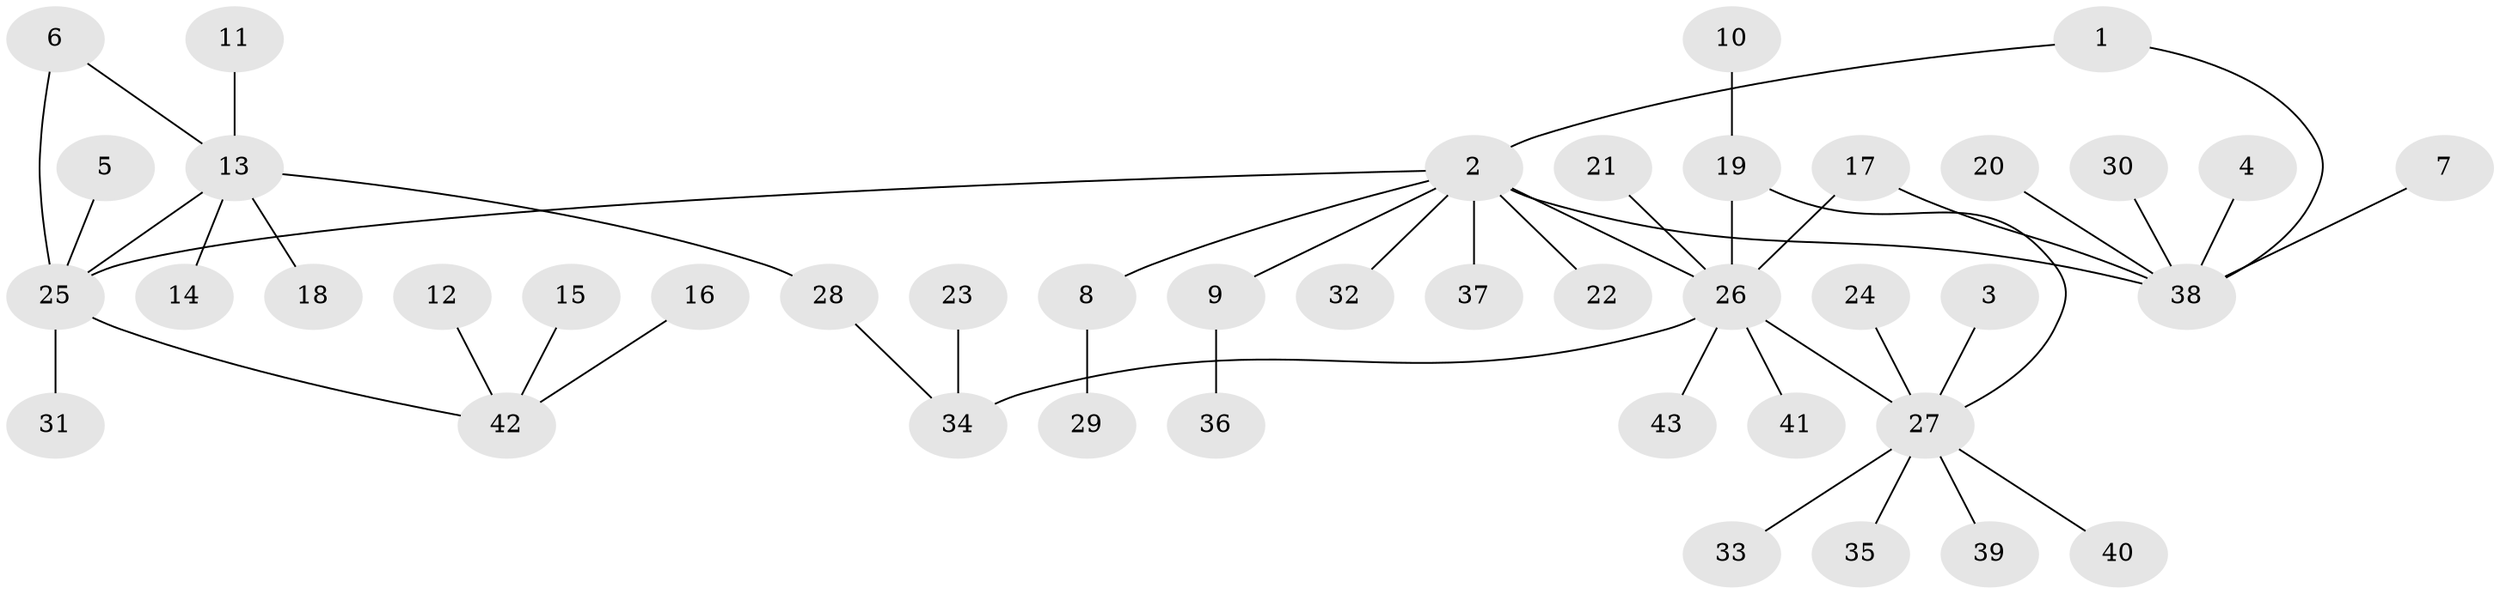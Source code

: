 // original degree distribution, {11: 0.011764705882352941, 2: 0.21176470588235294, 10: 0.023529411764705882, 1: 0.5882352941176471, 9: 0.023529411764705882, 4: 0.011764705882352941, 3: 0.09411764705882353, 7: 0.023529411764705882, 5: 0.011764705882352941}
// Generated by graph-tools (version 1.1) at 2025/49/03/09/25 03:49:48]
// undirected, 43 vertices, 47 edges
graph export_dot {
graph [start="1"]
  node [color=gray90,style=filled];
  1;
  2;
  3;
  4;
  5;
  6;
  7;
  8;
  9;
  10;
  11;
  12;
  13;
  14;
  15;
  16;
  17;
  18;
  19;
  20;
  21;
  22;
  23;
  24;
  25;
  26;
  27;
  28;
  29;
  30;
  31;
  32;
  33;
  34;
  35;
  36;
  37;
  38;
  39;
  40;
  41;
  42;
  43;
  1 -- 2 [weight=1.0];
  1 -- 38 [weight=1.0];
  2 -- 8 [weight=1.0];
  2 -- 9 [weight=1.0];
  2 -- 22 [weight=1.0];
  2 -- 25 [weight=1.0];
  2 -- 26 [weight=1.0];
  2 -- 32 [weight=1.0];
  2 -- 37 [weight=1.0];
  2 -- 38 [weight=1.0];
  3 -- 27 [weight=1.0];
  4 -- 38 [weight=1.0];
  5 -- 25 [weight=1.0];
  6 -- 13 [weight=1.0];
  6 -- 25 [weight=1.0];
  7 -- 38 [weight=1.0];
  8 -- 29 [weight=1.0];
  9 -- 36 [weight=1.0];
  10 -- 19 [weight=1.0];
  11 -- 13 [weight=1.0];
  12 -- 42 [weight=1.0];
  13 -- 14 [weight=1.0];
  13 -- 18 [weight=1.0];
  13 -- 25 [weight=1.0];
  13 -- 28 [weight=1.0];
  15 -- 42 [weight=1.0];
  16 -- 42 [weight=1.0];
  17 -- 26 [weight=1.0];
  17 -- 38 [weight=1.0];
  19 -- 26 [weight=1.0];
  19 -- 27 [weight=1.0];
  20 -- 38 [weight=1.0];
  21 -- 26 [weight=1.0];
  23 -- 34 [weight=1.0];
  24 -- 27 [weight=1.0];
  25 -- 31 [weight=1.0];
  25 -- 42 [weight=1.0];
  26 -- 27 [weight=1.0];
  26 -- 34 [weight=1.0];
  26 -- 41 [weight=1.0];
  26 -- 43 [weight=1.0];
  27 -- 33 [weight=1.0];
  27 -- 35 [weight=1.0];
  27 -- 39 [weight=1.0];
  27 -- 40 [weight=1.0];
  28 -- 34 [weight=1.0];
  30 -- 38 [weight=1.0];
}
